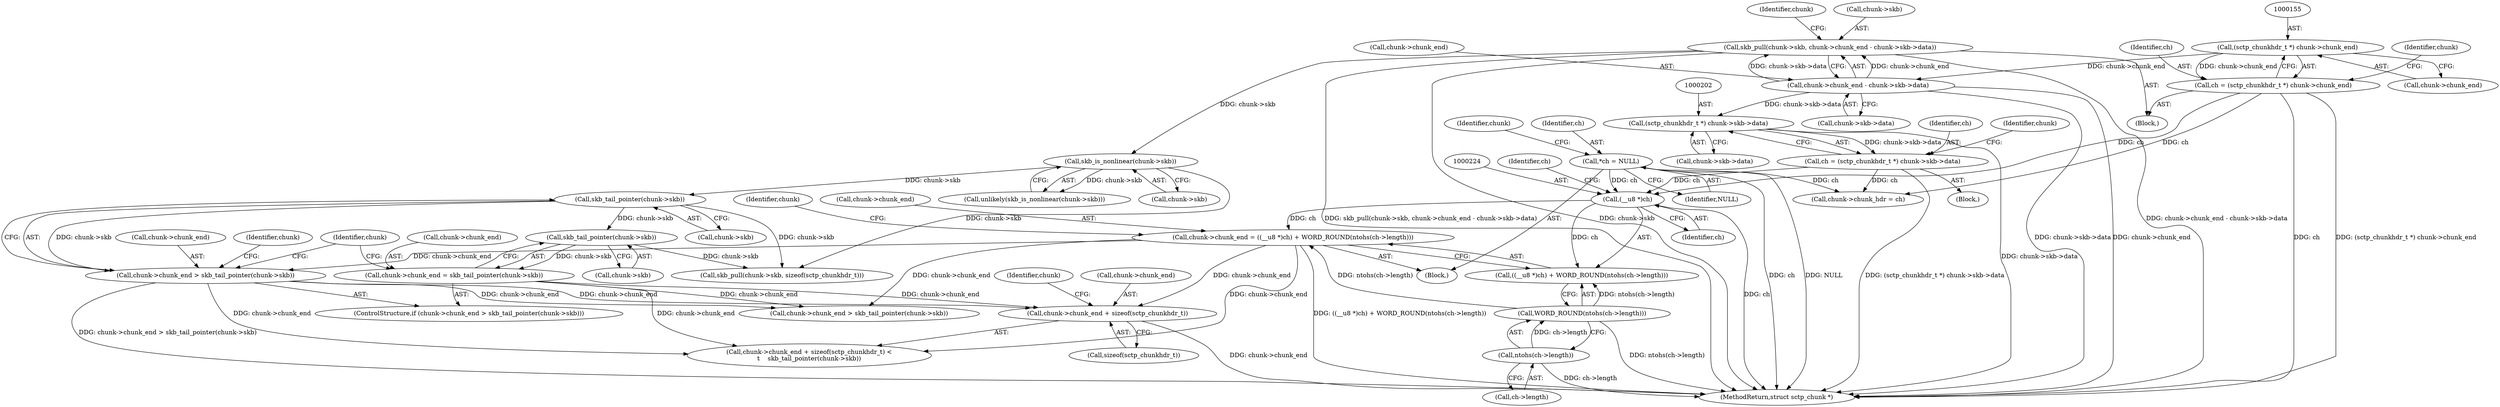digraph "0_linux_26b87c7881006311828bb0ab271a551a62dcceb4@API" {
"1000270" [label="(Call,chunk->chunk_end + sizeof(sctp_chunkhdr_t))"];
"1000247" [label="(Call,chunk->chunk_end = skb_tail_pointer(chunk->skb))"];
"1000251" [label="(Call,skb_tail_pointer(chunk->skb))"];
"1000243" [label="(Call,skb_tail_pointer(chunk->skb))"];
"1000233" [label="(Call,skb_is_nonlinear(chunk->skb))"];
"1000159" [label="(Call,skb_pull(chunk->skb, chunk->chunk_end - chunk->skb->data))"];
"1000163" [label="(Call,chunk->chunk_end - chunk->skb->data)"];
"1000154" [label="(Call,(sctp_chunkhdr_t *) chunk->chunk_end)"];
"1000218" [label="(Call,chunk->chunk_end = ((__u8 *)ch) + WORD_ROUND(ntohs(ch->length)))"];
"1000223" [label="(Call,(__u8 *)ch)"];
"1000199" [label="(Call,ch = (sctp_chunkhdr_t *) chunk->skb->data)"];
"1000201" [label="(Call,(sctp_chunkhdr_t *) chunk->skb->data)"];
"1000152" [label="(Call,ch = (sctp_chunkhdr_t *) chunk->chunk_end)"];
"1000118" [label="(Call,*ch = NULL)"];
"1000226" [label="(Call,WORD_ROUND(ntohs(ch->length)))"];
"1000227" [label="(Call,ntohs(ch->length))"];
"1000239" [label="(Call,chunk->chunk_end > skb_tail_pointer(chunk->skb))"];
"1000251" [label="(Call,skb_tail_pointer(chunk->skb))"];
"1000160" [label="(Call,chunk->skb)"];
"1000240" [label="(Call,chunk->chunk_end)"];
"1000119" [label="(Identifier,ch)"];
"1000219" [label="(Call,chunk->chunk_end)"];
"1000274" [label="(Call,sizeof(sctp_chunkhdr_t))"];
"1000340" [label="(MethodReturn,struct sctp_chunk *)"];
"1000269" [label="(Call,chunk->chunk_end + sizeof(sctp_chunkhdr_t) <\n\t    skb_tail_pointer(chunk->skb))"];
"1000288" [label="(Call,chunk->chunk_end > skb_tail_pointer(chunk->skb))"];
"1000249" [label="(Identifier,chunk)"];
"1000163" [label="(Call,chunk->chunk_end - chunk->skb->data)"];
"1000156" [label="(Call,chunk->chunk_end)"];
"1000243" [label="(Call,skb_tail_pointer(chunk->skb))"];
"1000225" [label="(Identifier,ch)"];
"1000161" [label="(Identifier,chunk)"];
"1000115" [label="(Block,)"];
"1000175" [label="(Block,)"];
"1000257" [label="(Identifier,chunk)"];
"1000201" [label="(Call,(sctp_chunkhdr_t *) chunk->skb->data)"];
"1000213" [label="(Call,chunk->chunk_hdr = ch)"];
"1000271" [label="(Call,chunk->chunk_end)"];
"1000232" [label="(Call,unlikely(skb_is_nonlinear(chunk->skb)))"];
"1000199" [label="(Call,ch = (sctp_chunkhdr_t *) chunk->skb->data)"];
"1000247" [label="(Call,chunk->chunk_end = skb_tail_pointer(chunk->skb))"];
"1000203" [label="(Call,chunk->skb->data)"];
"1000229" [label="(Identifier,ch)"];
"1000200" [label="(Identifier,ch)"];
"1000154" [label="(Call,(sctp_chunkhdr_t *) chunk->chunk_end)"];
"1000167" [label="(Call,chunk->skb->data)"];
"1000159" [label="(Call,skb_pull(chunk->skb, chunk->chunk_end - chunk->skb->data))"];
"1000174" [label="(Identifier,chunk)"];
"1000239" [label="(Call,chunk->chunk_end > skb_tail_pointer(chunk->skb))"];
"1000210" [label="(Identifier,chunk)"];
"1000270" [label="(Call,chunk->chunk_end + sizeof(sctp_chunkhdr_t))"];
"1000278" [label="(Identifier,chunk)"];
"1000164" [label="(Call,chunk->chunk_end)"];
"1000222" [label="(Call,((__u8 *)ch) + WORD_ROUND(ntohs(ch->length)))"];
"1000233" [label="(Call,skb_is_nonlinear(chunk->skb))"];
"1000238" [label="(ControlStructure,if (chunk->chunk_end > skb_tail_pointer(chunk->skb)))"];
"1000153" [label="(Identifier,ch)"];
"1000218" [label="(Call,chunk->chunk_end = ((__u8 *)ch) + WORD_ROUND(ntohs(ch->length)))"];
"1000151" [label="(Block,)"];
"1000227" [label="(Call,ntohs(ch->length))"];
"1000223" [label="(Call,(__u8 *)ch)"];
"1000152" [label="(Call,ch = (sctp_chunkhdr_t *) chunk->chunk_end)"];
"1000252" [label="(Call,chunk->skb)"];
"1000120" [label="(Identifier,NULL)"];
"1000244" [label="(Call,chunk->skb)"];
"1000235" [label="(Identifier,chunk)"];
"1000228" [label="(Call,ch->length)"];
"1000118" [label="(Call,*ch = NULL)"];
"1000226" [label="(Call,WORD_ROUND(ntohs(ch->length)))"];
"1000123" [label="(Identifier,chunk)"];
"1000234" [label="(Call,chunk->skb)"];
"1000255" [label="(Call,skb_pull(chunk->skb, sizeof(sctp_chunkhdr_t)))"];
"1000248" [label="(Call,chunk->chunk_end)"];
"1000270" -> "1000269"  [label="AST: "];
"1000270" -> "1000274"  [label="CFG: "];
"1000271" -> "1000270"  [label="AST: "];
"1000274" -> "1000270"  [label="AST: "];
"1000278" -> "1000270"  [label="CFG: "];
"1000270" -> "1000340"  [label="DDG: chunk->chunk_end"];
"1000247" -> "1000270"  [label="DDG: chunk->chunk_end"];
"1000218" -> "1000270"  [label="DDG: chunk->chunk_end"];
"1000239" -> "1000270"  [label="DDG: chunk->chunk_end"];
"1000247" -> "1000238"  [label="AST: "];
"1000247" -> "1000251"  [label="CFG: "];
"1000248" -> "1000247"  [label="AST: "];
"1000251" -> "1000247"  [label="AST: "];
"1000257" -> "1000247"  [label="CFG: "];
"1000251" -> "1000247"  [label="DDG: chunk->skb"];
"1000247" -> "1000269"  [label="DDG: chunk->chunk_end"];
"1000247" -> "1000288"  [label="DDG: chunk->chunk_end"];
"1000251" -> "1000252"  [label="CFG: "];
"1000252" -> "1000251"  [label="AST: "];
"1000243" -> "1000251"  [label="DDG: chunk->skb"];
"1000251" -> "1000255"  [label="DDG: chunk->skb"];
"1000243" -> "1000239"  [label="AST: "];
"1000243" -> "1000244"  [label="CFG: "];
"1000244" -> "1000243"  [label="AST: "];
"1000239" -> "1000243"  [label="CFG: "];
"1000243" -> "1000239"  [label="DDG: chunk->skb"];
"1000233" -> "1000243"  [label="DDG: chunk->skb"];
"1000243" -> "1000255"  [label="DDG: chunk->skb"];
"1000233" -> "1000232"  [label="AST: "];
"1000233" -> "1000234"  [label="CFG: "];
"1000234" -> "1000233"  [label="AST: "];
"1000232" -> "1000233"  [label="CFG: "];
"1000233" -> "1000232"  [label="DDG: chunk->skb"];
"1000159" -> "1000233"  [label="DDG: chunk->skb"];
"1000233" -> "1000255"  [label="DDG: chunk->skb"];
"1000159" -> "1000151"  [label="AST: "];
"1000159" -> "1000163"  [label="CFG: "];
"1000160" -> "1000159"  [label="AST: "];
"1000163" -> "1000159"  [label="AST: "];
"1000174" -> "1000159"  [label="CFG: "];
"1000159" -> "1000340"  [label="DDG: skb_pull(chunk->skb, chunk->chunk_end - chunk->skb->data)"];
"1000159" -> "1000340"  [label="DDG: chunk->skb"];
"1000159" -> "1000340"  [label="DDG: chunk->chunk_end - chunk->skb->data"];
"1000163" -> "1000159"  [label="DDG: chunk->chunk_end"];
"1000163" -> "1000159"  [label="DDG: chunk->skb->data"];
"1000163" -> "1000167"  [label="CFG: "];
"1000164" -> "1000163"  [label="AST: "];
"1000167" -> "1000163"  [label="AST: "];
"1000163" -> "1000340"  [label="DDG: chunk->chunk_end"];
"1000163" -> "1000340"  [label="DDG: chunk->skb->data"];
"1000154" -> "1000163"  [label="DDG: chunk->chunk_end"];
"1000163" -> "1000201"  [label="DDG: chunk->skb->data"];
"1000154" -> "1000152"  [label="AST: "];
"1000154" -> "1000156"  [label="CFG: "];
"1000155" -> "1000154"  [label="AST: "];
"1000156" -> "1000154"  [label="AST: "];
"1000152" -> "1000154"  [label="CFG: "];
"1000154" -> "1000152"  [label="DDG: chunk->chunk_end"];
"1000218" -> "1000115"  [label="AST: "];
"1000218" -> "1000222"  [label="CFG: "];
"1000219" -> "1000218"  [label="AST: "];
"1000222" -> "1000218"  [label="AST: "];
"1000235" -> "1000218"  [label="CFG: "];
"1000218" -> "1000340"  [label="DDG: ((__u8 *)ch) + WORD_ROUND(ntohs(ch->length))"];
"1000223" -> "1000218"  [label="DDG: ch"];
"1000226" -> "1000218"  [label="DDG: ntohs(ch->length)"];
"1000218" -> "1000239"  [label="DDG: chunk->chunk_end"];
"1000218" -> "1000269"  [label="DDG: chunk->chunk_end"];
"1000218" -> "1000288"  [label="DDG: chunk->chunk_end"];
"1000223" -> "1000222"  [label="AST: "];
"1000223" -> "1000225"  [label="CFG: "];
"1000224" -> "1000223"  [label="AST: "];
"1000225" -> "1000223"  [label="AST: "];
"1000229" -> "1000223"  [label="CFG: "];
"1000223" -> "1000340"  [label="DDG: ch"];
"1000223" -> "1000222"  [label="DDG: ch"];
"1000199" -> "1000223"  [label="DDG: ch"];
"1000152" -> "1000223"  [label="DDG: ch"];
"1000118" -> "1000223"  [label="DDG: ch"];
"1000199" -> "1000175"  [label="AST: "];
"1000199" -> "1000201"  [label="CFG: "];
"1000200" -> "1000199"  [label="AST: "];
"1000201" -> "1000199"  [label="AST: "];
"1000210" -> "1000199"  [label="CFG: "];
"1000199" -> "1000340"  [label="DDG: (sctp_chunkhdr_t *) chunk->skb->data"];
"1000201" -> "1000199"  [label="DDG: chunk->skb->data"];
"1000199" -> "1000213"  [label="DDG: ch"];
"1000201" -> "1000203"  [label="CFG: "];
"1000202" -> "1000201"  [label="AST: "];
"1000203" -> "1000201"  [label="AST: "];
"1000201" -> "1000340"  [label="DDG: chunk->skb->data"];
"1000152" -> "1000151"  [label="AST: "];
"1000153" -> "1000152"  [label="AST: "];
"1000161" -> "1000152"  [label="CFG: "];
"1000152" -> "1000340"  [label="DDG: ch"];
"1000152" -> "1000340"  [label="DDG: (sctp_chunkhdr_t *) chunk->chunk_end"];
"1000152" -> "1000213"  [label="DDG: ch"];
"1000118" -> "1000115"  [label="AST: "];
"1000118" -> "1000120"  [label="CFG: "];
"1000119" -> "1000118"  [label="AST: "];
"1000120" -> "1000118"  [label="AST: "];
"1000123" -> "1000118"  [label="CFG: "];
"1000118" -> "1000340"  [label="DDG: NULL"];
"1000118" -> "1000340"  [label="DDG: ch"];
"1000118" -> "1000213"  [label="DDG: ch"];
"1000226" -> "1000222"  [label="AST: "];
"1000226" -> "1000227"  [label="CFG: "];
"1000227" -> "1000226"  [label="AST: "];
"1000222" -> "1000226"  [label="CFG: "];
"1000226" -> "1000340"  [label="DDG: ntohs(ch->length)"];
"1000226" -> "1000222"  [label="DDG: ntohs(ch->length)"];
"1000227" -> "1000226"  [label="DDG: ch->length"];
"1000227" -> "1000228"  [label="CFG: "];
"1000228" -> "1000227"  [label="AST: "];
"1000227" -> "1000340"  [label="DDG: ch->length"];
"1000239" -> "1000238"  [label="AST: "];
"1000240" -> "1000239"  [label="AST: "];
"1000249" -> "1000239"  [label="CFG: "];
"1000257" -> "1000239"  [label="CFG: "];
"1000239" -> "1000340"  [label="DDG: chunk->chunk_end > skb_tail_pointer(chunk->skb)"];
"1000239" -> "1000269"  [label="DDG: chunk->chunk_end"];
"1000239" -> "1000288"  [label="DDG: chunk->chunk_end"];
}
